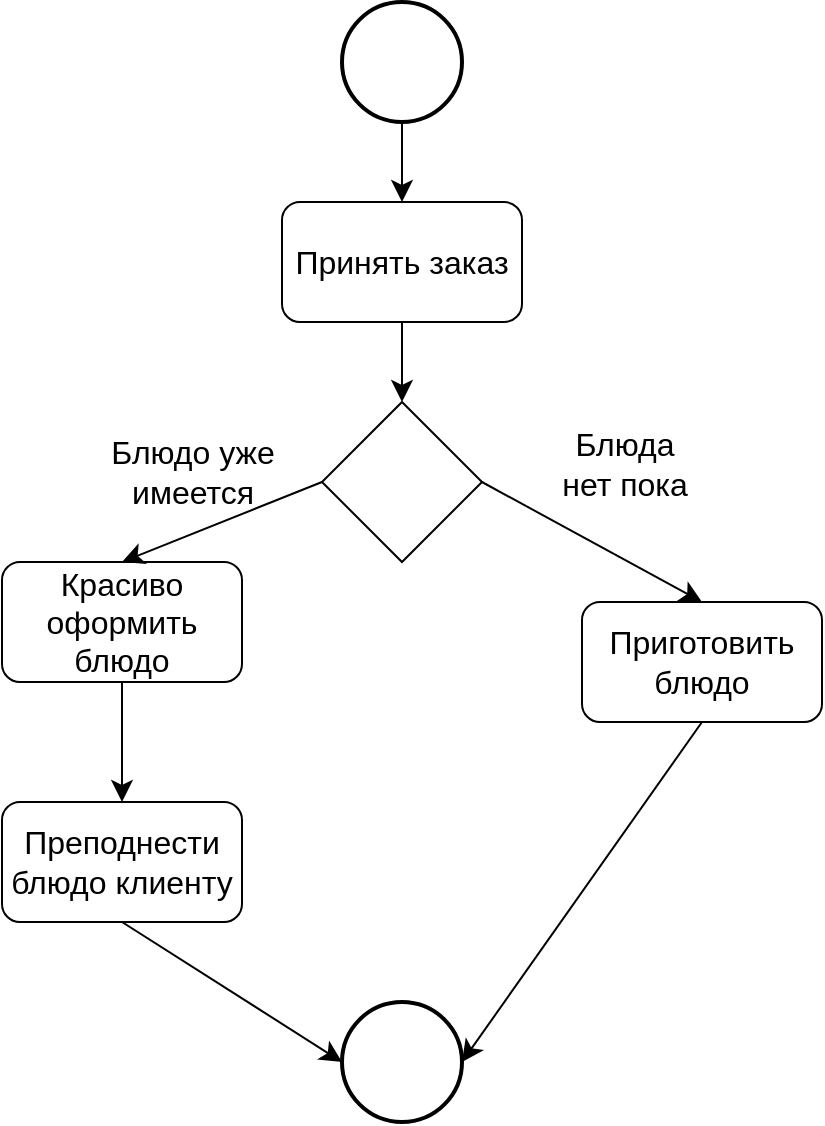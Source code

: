 <mxfile version="21.3.2" type="device">
  <diagram name="Страница 1" id="7Pa8hVbxdp0nghzSbrC9">
    <mxGraphModel dx="1843" dy="867" grid="1" gridSize="10" guides="1" tooltips="1" connect="1" arrows="1" fold="1" page="1" pageScale="1" pageWidth="827" pageHeight="1169" math="0" shadow="0">
      <root>
        <mxCell id="0" />
        <mxCell id="1" parent="0" />
        <mxCell id="6JsDUFpwNgk5gFQrRqd2-3" value="" style="strokeWidth=2;html=1;shape=mxgraph.flowchart.start_2;whiteSpace=wrap;fontSize=16;" vertex="1" parent="1">
          <mxGeometry x="220" y="20" width="60" height="60" as="geometry" />
        </mxCell>
        <mxCell id="6JsDUFpwNgk5gFQrRqd2-4" value="" style="strokeWidth=2;html=1;shape=mxgraph.flowchart.start_2;whiteSpace=wrap;fontSize=16;" vertex="1" parent="1">
          <mxGeometry x="220" y="520" width="60" height="60" as="geometry" />
        </mxCell>
        <mxCell id="6JsDUFpwNgk5gFQrRqd2-5" value="Принять заказ" style="rounded=1;whiteSpace=wrap;html=1;fontSize=16;" vertex="1" parent="1">
          <mxGeometry x="190" y="120" width="120" height="60" as="geometry" />
        </mxCell>
        <mxCell id="6JsDUFpwNgk5gFQrRqd2-6" value="" style="rhombus;whiteSpace=wrap;html=1;fontSize=16;" vertex="1" parent="1">
          <mxGeometry x="210" y="220" width="80" height="80" as="geometry" />
        </mxCell>
        <mxCell id="6JsDUFpwNgk5gFQrRqd2-7" value="Приготовить блюдо" style="rounded=1;whiteSpace=wrap;html=1;fontSize=16;" vertex="1" parent="1">
          <mxGeometry x="340" y="320" width="120" height="60" as="geometry" />
        </mxCell>
        <mxCell id="6JsDUFpwNgk5gFQrRqd2-8" value="Красиво оформить блюдо" style="rounded=1;whiteSpace=wrap;html=1;fontSize=16;" vertex="1" parent="1">
          <mxGeometry x="50" y="300" width="120" height="60" as="geometry" />
        </mxCell>
        <mxCell id="6JsDUFpwNgk5gFQrRqd2-9" value="Преподнести блюдо клиенту" style="rounded=1;whiteSpace=wrap;html=1;fontSize=16;" vertex="1" parent="1">
          <mxGeometry x="50" y="420" width="120" height="60" as="geometry" />
        </mxCell>
        <mxCell id="6JsDUFpwNgk5gFQrRqd2-10" value="" style="endArrow=classic;html=1;rounded=0;fontSize=12;startSize=8;endSize=8;curved=1;entryX=0.5;entryY=0;entryDx=0;entryDy=0;" edge="1" parent="1" target="6JsDUFpwNgk5gFQrRqd2-5">
          <mxGeometry width="50" height="50" relative="1" as="geometry">
            <mxPoint x="250" y="80" as="sourcePoint" />
            <mxPoint x="300" y="30" as="targetPoint" />
          </mxGeometry>
        </mxCell>
        <mxCell id="6JsDUFpwNgk5gFQrRqd2-11" value="" style="endArrow=classic;html=1;rounded=0;fontSize=12;startSize=8;endSize=8;curved=1;entryX=0.5;entryY=0;entryDx=0;entryDy=0;" edge="1" parent="1" target="6JsDUFpwNgk5gFQrRqd2-6">
          <mxGeometry width="50" height="50" relative="1" as="geometry">
            <mxPoint x="250" y="180" as="sourcePoint" />
            <mxPoint x="300" y="130" as="targetPoint" />
          </mxGeometry>
        </mxCell>
        <mxCell id="6JsDUFpwNgk5gFQrRqd2-12" value="" style="endArrow=classic;html=1;rounded=0;fontSize=12;startSize=8;endSize=8;curved=1;entryX=0.5;entryY=0;entryDx=0;entryDy=0;" edge="1" parent="1" target="6JsDUFpwNgk5gFQrRqd2-8">
          <mxGeometry width="50" height="50" relative="1" as="geometry">
            <mxPoint x="210" y="260" as="sourcePoint" />
            <mxPoint x="260" y="210" as="targetPoint" />
          </mxGeometry>
        </mxCell>
        <mxCell id="6JsDUFpwNgk5gFQrRqd2-13" value="" style="endArrow=classic;html=1;rounded=0;fontSize=12;startSize=8;endSize=8;curved=1;entryX=0.5;entryY=0;entryDx=0;entryDy=0;" edge="1" parent="1" target="6JsDUFpwNgk5gFQrRqd2-7">
          <mxGeometry width="50" height="50" relative="1" as="geometry">
            <mxPoint x="290" y="260" as="sourcePoint" />
            <mxPoint x="340" y="210" as="targetPoint" />
          </mxGeometry>
        </mxCell>
        <mxCell id="6JsDUFpwNgk5gFQrRqd2-18" value="Блюда&lt;br&gt;нет пока" style="edgeLabel;html=1;align=center;verticalAlign=middle;resizable=0;points=[];fontSize=16;" vertex="1" connectable="0" parent="6JsDUFpwNgk5gFQrRqd2-13">
          <mxGeometry x="-0.265" y="2" relative="1" as="geometry">
            <mxPoint x="29" y="-30" as="offset" />
          </mxGeometry>
        </mxCell>
        <mxCell id="6JsDUFpwNgk5gFQrRqd2-14" value="" style="endArrow=classic;html=1;rounded=0;fontSize=12;startSize=8;endSize=8;curved=1;" edge="1" parent="1" target="6JsDUFpwNgk5gFQrRqd2-9">
          <mxGeometry width="50" height="50" relative="1" as="geometry">
            <mxPoint x="110" y="360" as="sourcePoint" />
            <mxPoint x="160" y="310" as="targetPoint" />
          </mxGeometry>
        </mxCell>
        <mxCell id="6JsDUFpwNgk5gFQrRqd2-15" value="" style="endArrow=classic;html=1;rounded=0;fontSize=12;startSize=8;endSize=8;curved=1;entryX=0;entryY=0.5;entryDx=0;entryDy=0;entryPerimeter=0;" edge="1" parent="1" target="6JsDUFpwNgk5gFQrRqd2-4">
          <mxGeometry width="50" height="50" relative="1" as="geometry">
            <mxPoint x="110" y="480" as="sourcePoint" />
            <mxPoint x="160" y="430" as="targetPoint" />
          </mxGeometry>
        </mxCell>
        <mxCell id="6JsDUFpwNgk5gFQrRqd2-16" value="" style="endArrow=classic;html=1;rounded=0;fontSize=12;startSize=8;endSize=8;curved=1;entryX=1;entryY=0.5;entryDx=0;entryDy=0;entryPerimeter=0;" edge="1" parent="1" target="6JsDUFpwNgk5gFQrRqd2-4">
          <mxGeometry width="50" height="50" relative="1" as="geometry">
            <mxPoint x="400" y="380" as="sourcePoint" />
            <mxPoint x="450" y="330" as="targetPoint" />
          </mxGeometry>
        </mxCell>
        <mxCell id="6JsDUFpwNgk5gFQrRqd2-17" value="Блюдо уже&lt;br&gt;имеется" style="text;html=1;align=center;verticalAlign=middle;resizable=0;points=[];autosize=1;strokeColor=none;fillColor=none;fontSize=16;" vertex="1" parent="1">
          <mxGeometry x="90" y="230" width="110" height="50" as="geometry" />
        </mxCell>
      </root>
    </mxGraphModel>
  </diagram>
</mxfile>
